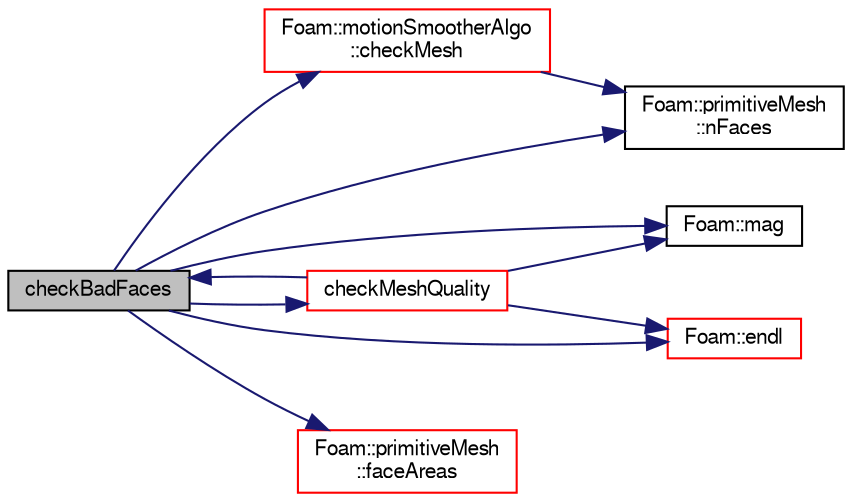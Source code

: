 digraph "checkBadFaces"
{
  bgcolor="transparent";
  edge [fontname="FreeSans",fontsize="10",labelfontname="FreeSans",labelfontsize="10"];
  node [fontname="FreeSans",fontsize="10",shape=record];
  rankdir="LR";
  Node555 [label="checkBadFaces",height=0.2,width=0.4,color="black", fillcolor="grey75", style="filled", fontcolor="black"];
  Node555 -> Node556 [color="midnightblue",fontsize="10",style="solid",fontname="FreeSans"];
  Node556 [label="Foam::motionSmootherAlgo\l::checkMesh",height=0.2,width=0.4,color="red",URL="$a21550.html#afbe9420d4dac86e78be8408bd5475536",tooltip="Check mesh with mesh settings in dict. Collects incorrect faces. "];
  Node556 -> Node558 [color="midnightblue",fontsize="10",style="solid",fontname="FreeSans"];
  Node558 [label="Foam::primitiveMesh\l::nFaces",height=0.2,width=0.4,color="black",URL="$a27530.html#abe602c985a3c9ffa67176e969e77ca6f"];
  Node555 -> Node559 [color="midnightblue",fontsize="10",style="solid",fontname="FreeSans"];
  Node559 [label="checkMeshQuality",height=0.2,width=0.4,color="red",URL="$a21642.html#a05c592dbdbe3fcc0728c2595750b5982",tooltip="Check mesh and mark points on faces in error. "];
  Node559 -> Node555 [color="midnightblue",fontsize="10",style="solid",fontname="FreeSans"];
  Node559 -> Node660 [color="midnightblue",fontsize="10",style="solid",fontname="FreeSans"];
  Node660 [label="Foam::mag",height=0.2,width=0.4,color="black",URL="$a21124.html#a929da2a3fdcf3dacbbe0487d3a330dae"];
  Node559 -> Node566 [color="midnightblue",fontsize="10",style="solid",fontname="FreeSans"];
  Node566 [label="Foam::endl",height=0.2,width=0.4,color="red",URL="$a21124.html#a2db8fe02a0d3909e9351bb4275b23ce4",tooltip="Add newline and flush stream. "];
  Node555 -> Node566 [color="midnightblue",fontsize="10",style="solid",fontname="FreeSans"];
  Node555 -> Node669 [color="midnightblue",fontsize="10",style="solid",fontname="FreeSans"];
  Node669 [label="Foam::primitiveMesh\l::faceAreas",height=0.2,width=0.4,color="red",URL="$a27530.html#adefd042a02b5fa7ab8ab95063a631420"];
  Node555 -> Node660 [color="midnightblue",fontsize="10",style="solid",fontname="FreeSans"];
  Node555 -> Node558 [color="midnightblue",fontsize="10",style="solid",fontname="FreeSans"];
}
